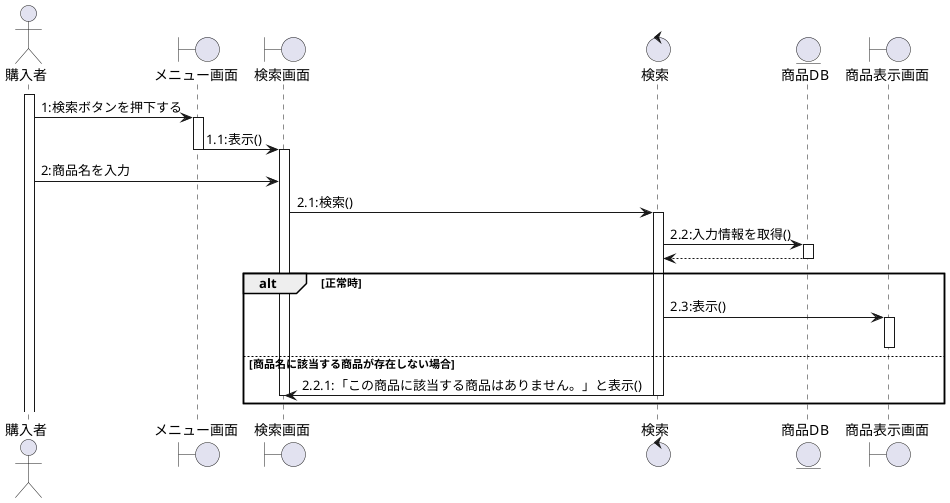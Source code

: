 @startuml

actor 購入者
boundary メニュー画面
boundary 検索画面
control 検索
entity 商品DB
boundary 商品表示画面

activate 購入者
購入者 -> メニュー画面: 1:検索ボタンを押下する
activate メニュー画面
メニュー画面 -> 検索画面: 1.1:表示()
deactivate メニュー画面
activate 検索画面
購入者 -> 検索画面 : 2:商品名を入力
検索画面 -> 検索 :2.1:検索()
activate 検索
検索 -> 商品DB:2.2:入力情報を取得()
activate 商品DB
商品DB --> 検索:
deactivate 商品DB
alt 正常時
    検索 -> 商品表示画面: 2.3:表示()
    activate 商品表示画面
    deactivate 商品表示画面
else 商品名に該当する商品が存在しない場合
    検索 -> 検索画面:2.2.1:「この商品に該当する商品はありません。」と表示()
    deactivate 検索画面
    deactivate 検索

end
@enduml